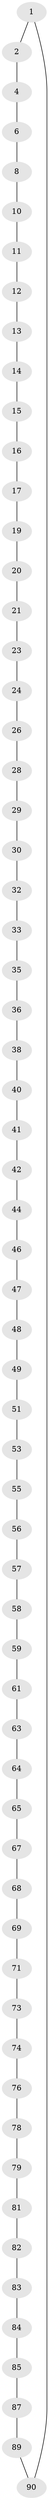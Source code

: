 // Generated by graph-tools (version 1.1) at 2025/52/02/27/25 19:52:23]
// undirected, 63 vertices, 63 edges
graph export_dot {
graph [start="1"]
  node [color=gray90,style=filled];
  1;
  2 [super="+3"];
  4 [super="+5"];
  6 [super="+7"];
  8 [super="+9"];
  10;
  11;
  12;
  13;
  14;
  15;
  16;
  17 [super="+18"];
  19;
  20;
  21 [super="+22"];
  23;
  24 [super="+25"];
  26 [super="+27"];
  28;
  29;
  30 [super="+31"];
  32;
  33 [super="+34"];
  35;
  36 [super="+37"];
  38 [super="+39"];
  40;
  41;
  42 [super="+43"];
  44 [super="+45"];
  46;
  47;
  48;
  49 [super="+50"];
  51 [super="+52"];
  53 [super="+54"];
  55;
  56;
  57;
  58;
  59 [super="+60"];
  61 [super="+62"];
  63;
  64;
  65 [super="+66"];
  67;
  68;
  69 [super="+70"];
  71 [super="+72"];
  73;
  74 [super="+75"];
  76 [super="+77"];
  78;
  79 [super="+80"];
  81;
  82;
  83;
  84;
  85 [super="+86"];
  87 [super="+88"];
  89;
  90;
  1 -- 2;
  1 -- 90;
  2 -- 4;
  4 -- 6;
  6 -- 8;
  8 -- 10;
  10 -- 11;
  11 -- 12;
  12 -- 13;
  13 -- 14;
  14 -- 15;
  15 -- 16;
  16 -- 17;
  17 -- 19;
  19 -- 20;
  20 -- 21;
  21 -- 23;
  23 -- 24;
  24 -- 26;
  26 -- 28;
  28 -- 29;
  29 -- 30;
  30 -- 32;
  32 -- 33;
  33 -- 35;
  35 -- 36;
  36 -- 38;
  38 -- 40;
  40 -- 41;
  41 -- 42;
  42 -- 44;
  44 -- 46;
  46 -- 47;
  47 -- 48;
  48 -- 49;
  49 -- 51;
  51 -- 53;
  53 -- 55;
  55 -- 56;
  56 -- 57;
  57 -- 58;
  58 -- 59;
  59 -- 61;
  61 -- 63;
  63 -- 64;
  64 -- 65;
  65 -- 67;
  67 -- 68;
  68 -- 69;
  69 -- 71;
  71 -- 73;
  73 -- 74;
  74 -- 76;
  76 -- 78;
  78 -- 79;
  79 -- 81;
  81 -- 82;
  82 -- 83;
  83 -- 84;
  84 -- 85;
  85 -- 87;
  87 -- 89;
  89 -- 90;
}
